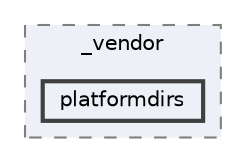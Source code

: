 digraph "C:/Users/LukeMabie/documents/Development/Password_Saver_Using_Django-master/venv/Lib/site-packages/pip/_vendor/platformdirs"
{
 // LATEX_PDF_SIZE
  bgcolor="transparent";
  edge [fontname=Helvetica,fontsize=10,labelfontname=Helvetica,labelfontsize=10];
  node [fontname=Helvetica,fontsize=10,shape=box,height=0.2,width=0.4];
  compound=true
  subgraph clusterdir_5eb293a508d632f7a3df64020434be11 {
    graph [ bgcolor="#edf0f7", pencolor="grey50", label="_vendor", fontname=Helvetica,fontsize=10 style="filled,dashed", URL="dir_5eb293a508d632f7a3df64020434be11.html",tooltip=""]
  dir_889898dbfe22d784374d975c5633a6a5 [label="platformdirs", fillcolor="#edf0f7", color="grey25", style="filled,bold", URL="dir_889898dbfe22d784374d975c5633a6a5.html",tooltip=""];
  }
}
